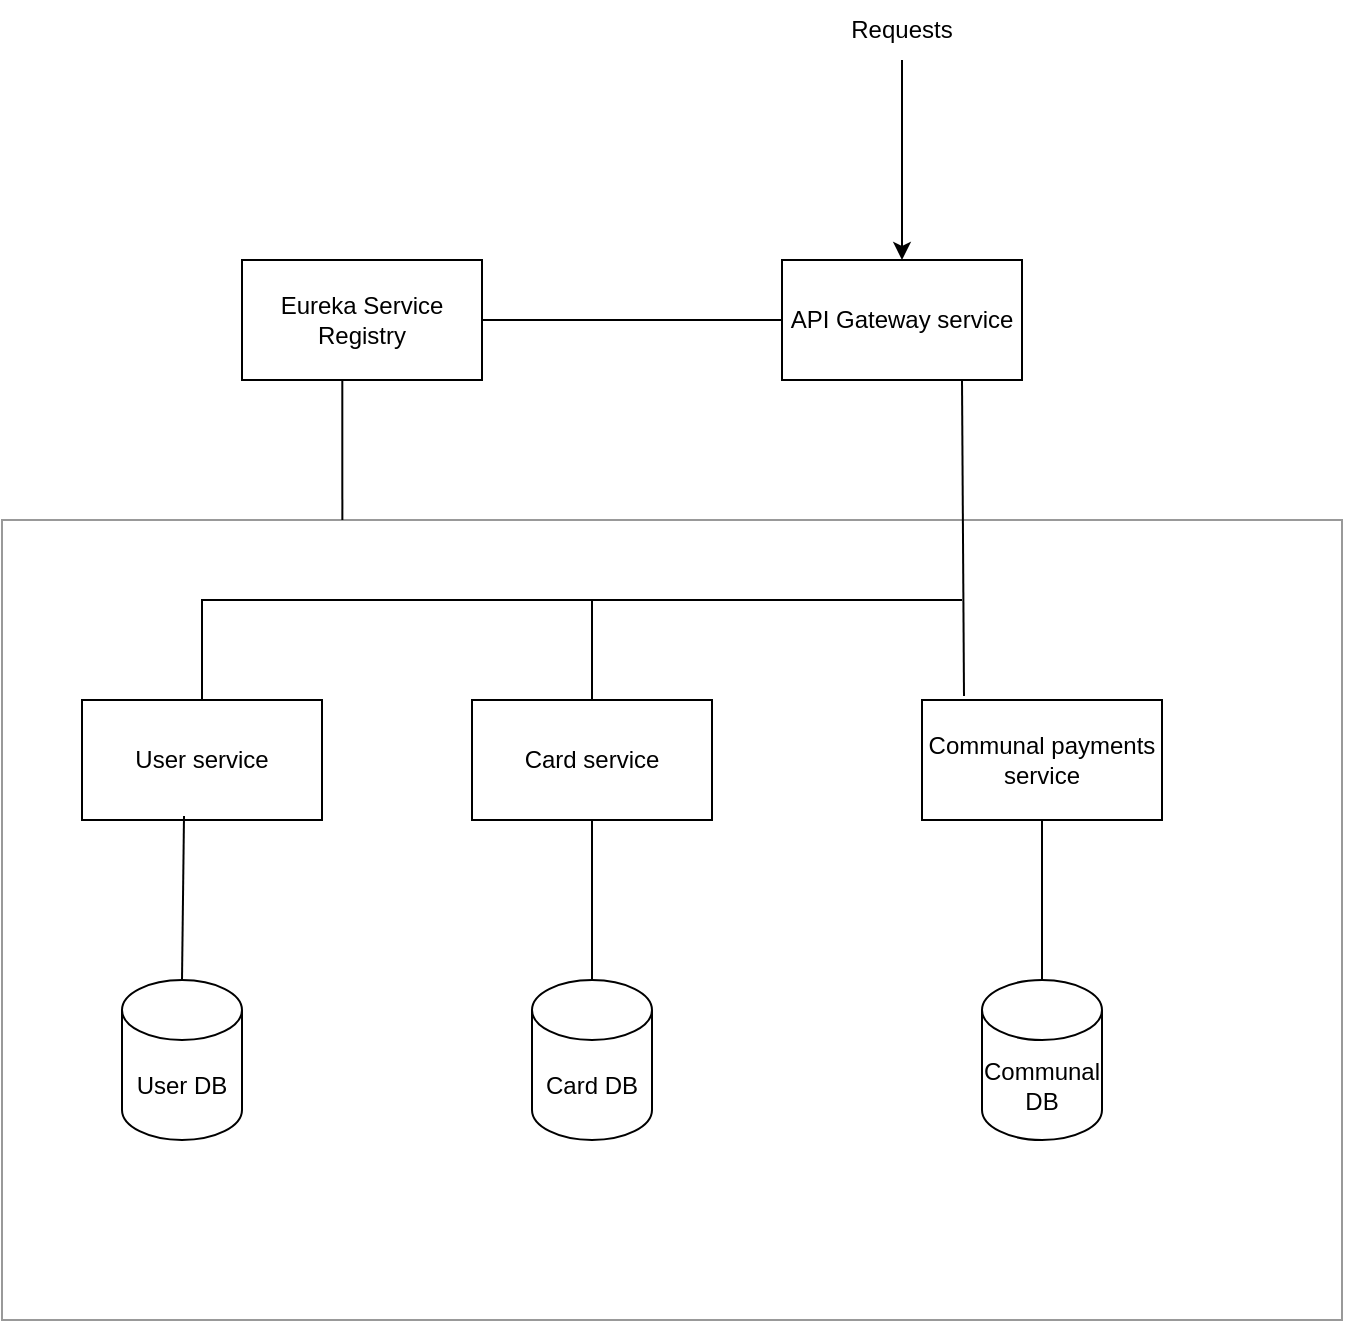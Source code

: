 <mxfile version="24.2.5" type="device">
  <diagram name="Page-1" id="Kc5kHssjoXf2aJUMMLWh">
    <mxGraphModel dx="1434" dy="957" grid="1" gridSize="10" guides="1" tooltips="1" connect="1" arrows="1" fold="1" page="1" pageScale="1" pageWidth="850" pageHeight="1100" math="0" shadow="0">
      <root>
        <mxCell id="0" />
        <mxCell id="1" parent="0" />
        <mxCell id="nYZjJVhhFCA7FVULZSbQ-1" value="Eureka Service Registry" style="rounded=0;whiteSpace=wrap;html=1;" vertex="1" parent="1">
          <mxGeometry x="190" y="240" width="120" height="60" as="geometry" />
        </mxCell>
        <mxCell id="nYZjJVhhFCA7FVULZSbQ-2" value="" style="rounded=0;whiteSpace=wrap;html=1;opacity=40;" vertex="1" parent="1">
          <mxGeometry x="70" y="370" width="670" height="400" as="geometry" />
        </mxCell>
        <mxCell id="nYZjJVhhFCA7FVULZSbQ-3" value="API Gateway service" style="rounded=0;whiteSpace=wrap;html=1;" vertex="1" parent="1">
          <mxGeometry x="460" y="240" width="120" height="60" as="geometry" />
        </mxCell>
        <mxCell id="nYZjJVhhFCA7FVULZSbQ-4" value="" style="endArrow=classic;html=1;rounded=0;entryX=0.5;entryY=0;entryDx=0;entryDy=0;" edge="1" parent="1" target="nYZjJVhhFCA7FVULZSbQ-3">
          <mxGeometry width="50" height="50" relative="1" as="geometry">
            <mxPoint x="520" y="140" as="sourcePoint" />
            <mxPoint x="450" y="350" as="targetPoint" />
          </mxGeometry>
        </mxCell>
        <mxCell id="nYZjJVhhFCA7FVULZSbQ-5" value="Requests" style="text;html=1;align=center;verticalAlign=middle;whiteSpace=wrap;rounded=0;" vertex="1" parent="1">
          <mxGeometry x="490" y="110" width="60" height="30" as="geometry" />
        </mxCell>
        <mxCell id="nYZjJVhhFCA7FVULZSbQ-6" value="" style="endArrow=none;html=1;rounded=0;entryX=0;entryY=0.5;entryDx=0;entryDy=0;exitX=1;exitY=0.5;exitDx=0;exitDy=0;" edge="1" parent="1" source="nYZjJVhhFCA7FVULZSbQ-1" target="nYZjJVhhFCA7FVULZSbQ-3">
          <mxGeometry width="50" height="50" relative="1" as="geometry">
            <mxPoint x="400" y="400" as="sourcePoint" />
            <mxPoint x="450" y="350" as="targetPoint" />
          </mxGeometry>
        </mxCell>
        <mxCell id="nYZjJVhhFCA7FVULZSbQ-7" value="" style="endArrow=none;html=1;rounded=0;entryX=0.418;entryY=1;entryDx=0;entryDy=0;exitX=0.254;exitY=0;exitDx=0;exitDy=0;exitPerimeter=0;entryPerimeter=0;" edge="1" parent="1" source="nYZjJVhhFCA7FVULZSbQ-2" target="nYZjJVhhFCA7FVULZSbQ-1">
          <mxGeometry width="50" height="50" relative="1" as="geometry">
            <mxPoint x="400" y="400" as="sourcePoint" />
            <mxPoint x="450" y="350" as="targetPoint" />
          </mxGeometry>
        </mxCell>
        <mxCell id="nYZjJVhhFCA7FVULZSbQ-8" value="User service" style="rounded=0;whiteSpace=wrap;html=1;" vertex="1" parent="1">
          <mxGeometry x="110" y="460" width="120" height="60" as="geometry" />
        </mxCell>
        <mxCell id="nYZjJVhhFCA7FVULZSbQ-9" value="User DB" style="shape=cylinder3;whiteSpace=wrap;html=1;boundedLbl=1;backgroundOutline=1;size=15;" vertex="1" parent="1">
          <mxGeometry x="130" y="600" width="60" height="80" as="geometry" />
        </mxCell>
        <mxCell id="nYZjJVhhFCA7FVULZSbQ-11" value="Card DB" style="shape=cylinder3;whiteSpace=wrap;html=1;boundedLbl=1;backgroundOutline=1;size=15;" vertex="1" parent="1">
          <mxGeometry x="335" y="600" width="60" height="80" as="geometry" />
        </mxCell>
        <mxCell id="nYZjJVhhFCA7FVULZSbQ-12" value="Communal DB" style="shape=cylinder3;whiteSpace=wrap;html=1;boundedLbl=1;backgroundOutline=1;size=15;" vertex="1" parent="1">
          <mxGeometry x="560" y="600" width="60" height="80" as="geometry" />
        </mxCell>
        <mxCell id="nYZjJVhhFCA7FVULZSbQ-13" value="Card service" style="rounded=0;whiteSpace=wrap;html=1;" vertex="1" parent="1">
          <mxGeometry x="305" y="460" width="120" height="60" as="geometry" />
        </mxCell>
        <mxCell id="nYZjJVhhFCA7FVULZSbQ-14" value="Communal payments service" style="rounded=0;whiteSpace=wrap;html=1;" vertex="1" parent="1">
          <mxGeometry x="530" y="460" width="120" height="60" as="geometry" />
        </mxCell>
        <mxCell id="nYZjJVhhFCA7FVULZSbQ-15" value="" style="endArrow=none;html=1;rounded=0;exitX=0.5;exitY=0;exitDx=0;exitDy=0;exitPerimeter=0;entryX=0.425;entryY=0.967;entryDx=0;entryDy=0;entryPerimeter=0;" edge="1" parent="1" source="nYZjJVhhFCA7FVULZSbQ-9" target="nYZjJVhhFCA7FVULZSbQ-8">
          <mxGeometry width="50" height="50" relative="1" as="geometry">
            <mxPoint x="400" y="400" as="sourcePoint" />
            <mxPoint x="450" y="350" as="targetPoint" />
          </mxGeometry>
        </mxCell>
        <mxCell id="nYZjJVhhFCA7FVULZSbQ-16" value="" style="endArrow=none;html=1;rounded=0;entryX=0.5;entryY=0;entryDx=0;entryDy=0;entryPerimeter=0;exitX=0.5;exitY=1;exitDx=0;exitDy=0;" edge="1" parent="1" source="nYZjJVhhFCA7FVULZSbQ-13" target="nYZjJVhhFCA7FVULZSbQ-11">
          <mxGeometry width="50" height="50" relative="1" as="geometry">
            <mxPoint x="400" y="400" as="sourcePoint" />
            <mxPoint x="450" y="350" as="targetPoint" />
          </mxGeometry>
        </mxCell>
        <mxCell id="nYZjJVhhFCA7FVULZSbQ-17" value="" style="endArrow=none;html=1;rounded=0;entryX=0.5;entryY=0;entryDx=0;entryDy=0;entryPerimeter=0;exitX=0.5;exitY=1;exitDx=0;exitDy=0;" edge="1" parent="1" source="nYZjJVhhFCA7FVULZSbQ-14" target="nYZjJVhhFCA7FVULZSbQ-12">
          <mxGeometry width="50" height="50" relative="1" as="geometry">
            <mxPoint x="400" y="400" as="sourcePoint" />
            <mxPoint x="450" y="350" as="targetPoint" />
          </mxGeometry>
        </mxCell>
        <mxCell id="nYZjJVhhFCA7FVULZSbQ-18" value="" style="endArrow=none;html=1;rounded=0;entryX=0.75;entryY=1;entryDx=0;entryDy=0;exitX=0.175;exitY=-0.033;exitDx=0;exitDy=0;exitPerimeter=0;" edge="1" parent="1" source="nYZjJVhhFCA7FVULZSbQ-14" target="nYZjJVhhFCA7FVULZSbQ-3">
          <mxGeometry width="50" height="50" relative="1" as="geometry">
            <mxPoint x="400" y="400" as="sourcePoint" />
            <mxPoint x="450" y="350" as="targetPoint" />
          </mxGeometry>
        </mxCell>
        <mxCell id="nYZjJVhhFCA7FVULZSbQ-19" value="" style="endArrow=none;html=1;rounded=0;exitX=0.5;exitY=0;exitDx=0;exitDy=0;" edge="1" parent="1" source="nYZjJVhhFCA7FVULZSbQ-8">
          <mxGeometry width="50" height="50" relative="1" as="geometry">
            <mxPoint x="400" y="400" as="sourcePoint" />
            <mxPoint x="550" y="410" as="targetPoint" />
            <Array as="points">
              <mxPoint x="170" y="410" />
            </Array>
          </mxGeometry>
        </mxCell>
        <mxCell id="nYZjJVhhFCA7FVULZSbQ-20" value="" style="endArrow=none;html=1;rounded=0;exitX=0.5;exitY=0;exitDx=0;exitDy=0;" edge="1" parent="1" source="nYZjJVhhFCA7FVULZSbQ-13">
          <mxGeometry width="50" height="50" relative="1" as="geometry">
            <mxPoint x="400" y="400" as="sourcePoint" />
            <mxPoint x="365" y="410" as="targetPoint" />
          </mxGeometry>
        </mxCell>
      </root>
    </mxGraphModel>
  </diagram>
</mxfile>
